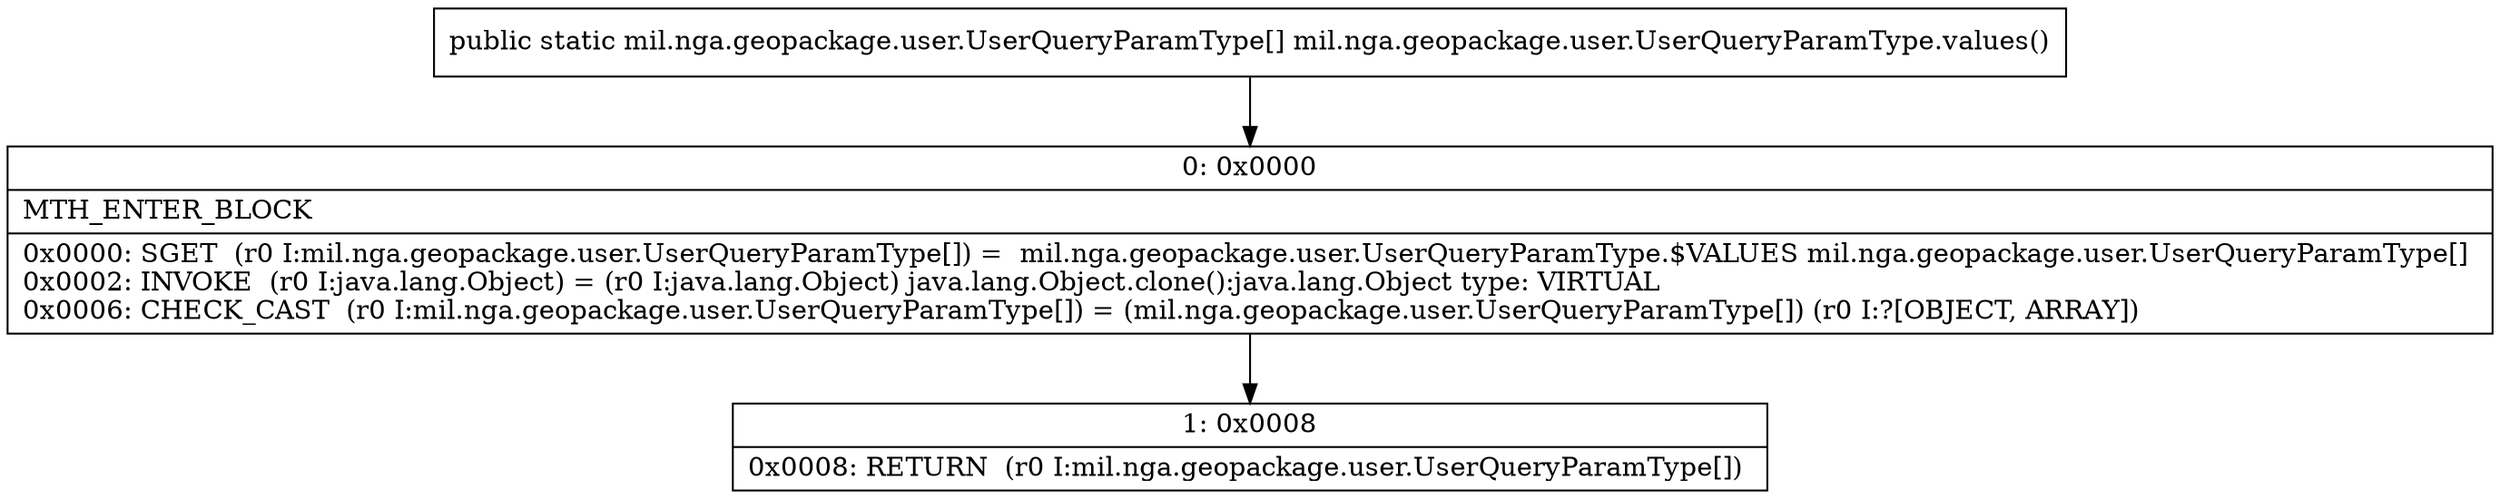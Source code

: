 digraph "CFG formil.nga.geopackage.user.UserQueryParamType.values()[Lmil\/nga\/geopackage\/user\/UserQueryParamType;" {
Node_0 [shape=record,label="{0\:\ 0x0000|MTH_ENTER_BLOCK\l|0x0000: SGET  (r0 I:mil.nga.geopackage.user.UserQueryParamType[]) =  mil.nga.geopackage.user.UserQueryParamType.$VALUES mil.nga.geopackage.user.UserQueryParamType[] \l0x0002: INVOKE  (r0 I:java.lang.Object) = (r0 I:java.lang.Object) java.lang.Object.clone():java.lang.Object type: VIRTUAL \l0x0006: CHECK_CAST  (r0 I:mil.nga.geopackage.user.UserQueryParamType[]) = (mil.nga.geopackage.user.UserQueryParamType[]) (r0 I:?[OBJECT, ARRAY]) \l}"];
Node_1 [shape=record,label="{1\:\ 0x0008|0x0008: RETURN  (r0 I:mil.nga.geopackage.user.UserQueryParamType[]) \l}"];
MethodNode[shape=record,label="{public static mil.nga.geopackage.user.UserQueryParamType[] mil.nga.geopackage.user.UserQueryParamType.values() }"];
MethodNode -> Node_0;
Node_0 -> Node_1;
}

